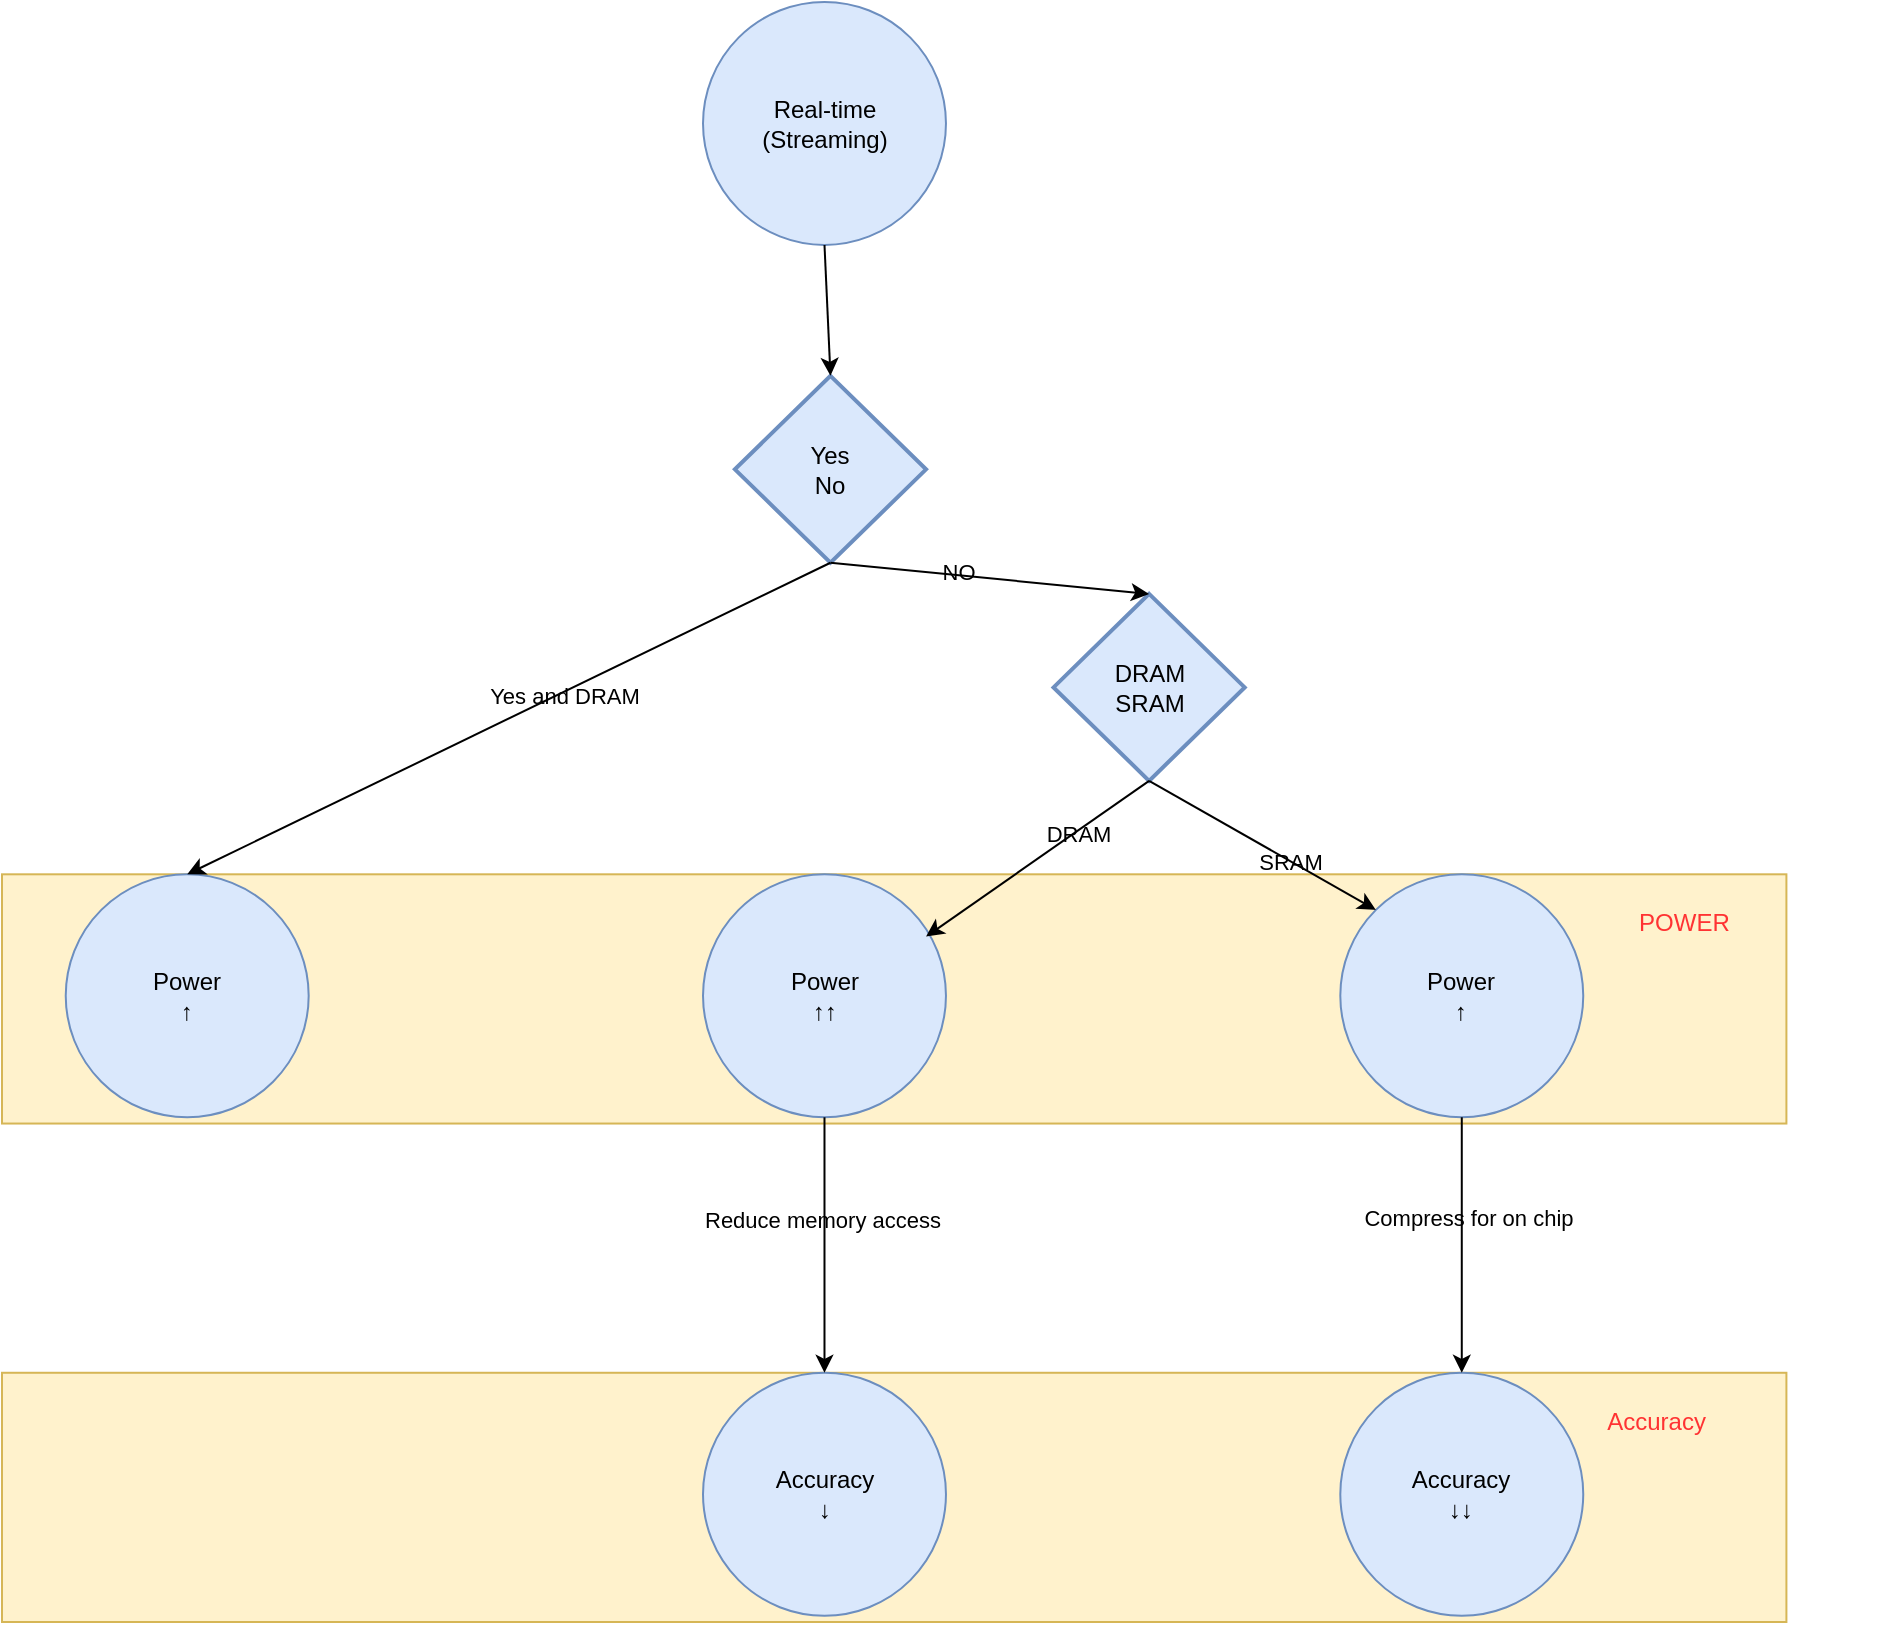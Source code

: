 <mxfile version="20.3.7" type="github">
  <diagram name="Page-1" id="74e2e168-ea6b-b213-b513-2b3c1d86103e">
    <mxGraphModel dx="1673" dy="831" grid="1" gridSize="10" guides="1" tooltips="1" connect="1" arrows="1" fold="1" page="1" pageScale="1" pageWidth="1100" pageHeight="850" background="none" math="0" shadow="0">
      <root>
        <mxCell id="0" />
        <mxCell id="1" parent="0" />
        <mxCell id="XfpYDpdXQri-Tg0kvGUm-34" value="" style="group" vertex="1" connectable="0" parent="1">
          <mxGeometry x="120" y="40" width="940" height="810" as="geometry" />
        </mxCell>
        <mxCell id="XfpYDpdXQri-Tg0kvGUm-32" value="" style="rounded=0;whiteSpace=wrap;html=1;labelBackgroundColor=none;fillColor=#fff2cc;strokeColor=#d6b656;" vertex="1" parent="XfpYDpdXQri-Tg0kvGUm-34">
          <mxGeometry y="685.385" width="892.203" height="124.615" as="geometry" />
        </mxCell>
        <mxCell id="XfpYDpdXQri-Tg0kvGUm-33" value="Accuracy" style="text;strokeColor=none;fillColor=none;align=left;verticalAlign=middle;spacingLeft=4;spacingRight=4;overflow=hidden;points=[[0,0.5],[1,0.5]];portConstraint=eastwest;rotatable=0;labelBackgroundColor=none;fontColor=#FF3333;" vertex="1" parent="XfpYDpdXQri-Tg0kvGUm-34">
          <mxGeometry x="796.61" y="685.385" width="127.458" height="46.731" as="geometry" />
        </mxCell>
        <mxCell id="XfpYDpdXQri-Tg0kvGUm-30" value="" style="rounded=0;whiteSpace=wrap;html=1;labelBackgroundColor=none;fillColor=#fff2cc;strokeColor=#d6b656;" vertex="1" parent="XfpYDpdXQri-Tg0kvGUm-34">
          <mxGeometry y="436.154" width="892.203" height="124.615" as="geometry" />
        </mxCell>
        <mxCell id="XfpYDpdXQri-Tg0kvGUm-1" value="Real-time&lt;br&gt;(Streaming)" style="ellipse;whiteSpace=wrap;html=1;aspect=fixed;labelBackgroundColor=none;fillColor=#dae8fc;strokeColor=#6c8ebf;" vertex="1" parent="XfpYDpdXQri-Tg0kvGUm-34">
          <mxGeometry x="350.508" width="121.477" height="121.477" as="geometry" />
        </mxCell>
        <mxCell id="XfpYDpdXQri-Tg0kvGUm-2" value="Power &lt;br&gt;↑↑" style="ellipse;whiteSpace=wrap;html=1;aspect=fixed;labelBackgroundColor=none;fillColor=#dae8fc;strokeColor=#6c8ebf;" vertex="1" parent="XfpYDpdXQri-Tg0kvGUm-34">
          <mxGeometry x="350.508" y="436.154" width="121.477" height="121.477" as="geometry" />
        </mxCell>
        <mxCell id="XfpYDpdXQri-Tg0kvGUm-3" value="Accuracy &lt;br&gt;↓↓" style="ellipse;whiteSpace=wrap;html=1;aspect=fixed;labelBackgroundColor=none;fillColor=#dae8fc;strokeColor=#6c8ebf;" vertex="1" parent="XfpYDpdXQri-Tg0kvGUm-34">
          <mxGeometry x="669.153" y="685.385" width="121.477" height="121.477" as="geometry" />
        </mxCell>
        <mxCell id="XfpYDpdXQri-Tg0kvGUm-8" value="Power &lt;br&gt;↑" style="ellipse;whiteSpace=wrap;html=1;aspect=fixed;labelBackgroundColor=none;fillColor=#dae8fc;strokeColor=#6c8ebf;" vertex="1" parent="XfpYDpdXQri-Tg0kvGUm-34">
          <mxGeometry x="669.153" y="436.154" width="121.477" height="121.477" as="geometry" />
        </mxCell>
        <mxCell id="XfpYDpdXQri-Tg0kvGUm-9" value="Power &lt;br&gt;↑" style="ellipse;whiteSpace=wrap;html=1;aspect=fixed;labelBackgroundColor=none;fillColor=#dae8fc;strokeColor=#6c8ebf;" vertex="1" parent="XfpYDpdXQri-Tg0kvGUm-34">
          <mxGeometry x="31.864" y="436.154" width="121.477" height="121.477" as="geometry" />
        </mxCell>
        <mxCell id="XfpYDpdXQri-Tg0kvGUm-10" value="Accuracy &lt;br&gt;↓" style="ellipse;whiteSpace=wrap;html=1;aspect=fixed;labelBackgroundColor=none;fillColor=#dae8fc;strokeColor=#6c8ebf;" vertex="1" parent="XfpYDpdXQri-Tg0kvGUm-34">
          <mxGeometry x="350.508" y="685.385" width="121.477" height="121.477" as="geometry" />
        </mxCell>
        <mxCell id="XfpYDpdXQri-Tg0kvGUm-12" value="Yes&lt;br&gt;No" style="strokeWidth=2;html=1;shape=mxgraph.flowchart.decision;whiteSpace=wrap;labelBackgroundColor=none;fillColor=#dae8fc;strokeColor=#6c8ebf;" vertex="1" parent="XfpYDpdXQri-Tg0kvGUm-34">
          <mxGeometry x="366.441" y="186.923" width="95.593" height="93.462" as="geometry" />
        </mxCell>
        <mxCell id="XfpYDpdXQri-Tg0kvGUm-13" value="DRAM&lt;br&gt;SRAM" style="strokeWidth=2;html=1;shape=mxgraph.flowchart.decision;whiteSpace=wrap;labelBackgroundColor=none;fillColor=#dae8fc;strokeColor=#6c8ebf;" vertex="1" parent="XfpYDpdXQri-Tg0kvGUm-34">
          <mxGeometry x="525.763" y="295.962" width="95.593" height="93.462" as="geometry" />
        </mxCell>
        <mxCell id="XfpYDpdXQri-Tg0kvGUm-15" value="" style="endArrow=classic;html=1;rounded=0;entryX=0.5;entryY=0;entryDx=0;entryDy=0;exitX=0.5;exitY=1;exitDx=0;exitDy=0;exitPerimeter=0;labelBackgroundColor=none;" edge="1" parent="XfpYDpdXQri-Tg0kvGUm-34" source="XfpYDpdXQri-Tg0kvGUm-12" target="XfpYDpdXQri-Tg0kvGUm-9">
          <mxGeometry width="50" height="50" relative="1" as="geometry">
            <mxPoint x="334.576" y="295.962" as="sourcePoint" />
            <mxPoint x="589.492" y="436.154" as="targetPoint" />
          </mxGeometry>
        </mxCell>
        <mxCell id="XfpYDpdXQri-Tg0kvGUm-22" value="Yes and DRAM" style="edgeLabel;html=1;align=center;verticalAlign=middle;resizable=0;points=[];labelBackgroundColor=none;" vertex="1" connectable="0" parent="XfpYDpdXQri-Tg0kvGUm-15">
          <mxGeometry x="-0.165" y="2" relative="1" as="geometry">
            <mxPoint as="offset" />
          </mxGeometry>
        </mxCell>
        <mxCell id="XfpYDpdXQri-Tg0kvGUm-16" value="" style="endArrow=classic;html=1;rounded=0;exitX=0.5;exitY=1;exitDx=0;exitDy=0;exitPerimeter=0;entryX=0.5;entryY=0;entryDx=0;entryDy=0;entryPerimeter=0;labelBackgroundColor=none;" edge="1" parent="XfpYDpdXQri-Tg0kvGUm-34" source="XfpYDpdXQri-Tg0kvGUm-12" target="XfpYDpdXQri-Tg0kvGUm-13">
          <mxGeometry width="50" height="50" relative="1" as="geometry">
            <mxPoint x="366.441" y="420.577" as="sourcePoint" />
            <mxPoint x="446.102" y="342.692" as="targetPoint" />
          </mxGeometry>
        </mxCell>
        <mxCell id="XfpYDpdXQri-Tg0kvGUm-23" value="NO" style="edgeLabel;html=1;align=center;verticalAlign=middle;resizable=0;points=[];labelBackgroundColor=none;" vertex="1" connectable="0" parent="XfpYDpdXQri-Tg0kvGUm-16">
          <mxGeometry x="-0.204" y="2" relative="1" as="geometry">
            <mxPoint as="offset" />
          </mxGeometry>
        </mxCell>
        <mxCell id="XfpYDpdXQri-Tg0kvGUm-17" value="" style="endArrow=classic;html=1;rounded=0;exitX=0.5;exitY=1;exitDx=0;exitDy=0;exitPerimeter=0;labelBackgroundColor=none;" edge="1" parent="XfpYDpdXQri-Tg0kvGUm-34" source="XfpYDpdXQri-Tg0kvGUm-13">
          <mxGeometry width="50" height="50" relative="1" as="geometry">
            <mxPoint x="509.831" y="514.038" as="sourcePoint" />
            <mxPoint x="462.034" y="467.308" as="targetPoint" />
          </mxGeometry>
        </mxCell>
        <mxCell id="XfpYDpdXQri-Tg0kvGUm-24" value="DRAM" style="edgeLabel;html=1;align=center;verticalAlign=middle;resizable=0;points=[];labelBackgroundColor=none;" vertex="1" connectable="0" parent="XfpYDpdXQri-Tg0kvGUm-17">
          <mxGeometry x="-0.344" y="1" relative="1" as="geometry">
            <mxPoint as="offset" />
          </mxGeometry>
        </mxCell>
        <mxCell id="XfpYDpdXQri-Tg0kvGUm-18" value="" style="endArrow=classic;html=1;rounded=0;exitX=0.5;exitY=1;exitDx=0;exitDy=0;exitPerimeter=0;entryX=0;entryY=0;entryDx=0;entryDy=0;labelBackgroundColor=none;" edge="1" parent="XfpYDpdXQri-Tg0kvGUm-34" source="XfpYDpdXQri-Tg0kvGUm-13" target="XfpYDpdXQri-Tg0kvGUm-8">
          <mxGeometry width="50" height="50" relative="1" as="geometry">
            <mxPoint x="509.831" y="514.038" as="sourcePoint" />
            <mxPoint x="589.492" y="436.154" as="targetPoint" />
          </mxGeometry>
        </mxCell>
        <mxCell id="XfpYDpdXQri-Tg0kvGUm-25" value="SRAM" style="edgeLabel;html=1;align=center;verticalAlign=middle;resizable=0;points=[];labelBackgroundColor=none;" vertex="1" connectable="0" parent="XfpYDpdXQri-Tg0kvGUm-18">
          <mxGeometry x="0.238" relative="1" as="geometry">
            <mxPoint as="offset" />
          </mxGeometry>
        </mxCell>
        <mxCell id="XfpYDpdXQri-Tg0kvGUm-19" value="" style="endArrow=classic;html=1;rounded=0;entryX=0.5;entryY=0;entryDx=0;entryDy=0;exitX=0.5;exitY=1;exitDx=0;exitDy=0;labelBackgroundColor=none;" edge="1" parent="XfpYDpdXQri-Tg0kvGUm-34" source="XfpYDpdXQri-Tg0kvGUm-2" target="XfpYDpdXQri-Tg0kvGUm-10">
          <mxGeometry width="50" height="50" relative="1" as="geometry">
            <mxPoint x="462.034" y="591.923" as="sourcePoint" />
            <mxPoint x="589.492" y="436.154" as="targetPoint" />
          </mxGeometry>
        </mxCell>
        <mxCell id="XfpYDpdXQri-Tg0kvGUm-27" value="Reduce memory access" style="edgeLabel;html=1;align=center;verticalAlign=middle;resizable=0;points=[];labelBackgroundColor=none;" vertex="1" connectable="0" parent="XfpYDpdXQri-Tg0kvGUm-19">
          <mxGeometry x="-0.198" y="-1" relative="1" as="geometry">
            <mxPoint as="offset" />
          </mxGeometry>
        </mxCell>
        <mxCell id="XfpYDpdXQri-Tg0kvGUm-20" value="" style="endArrow=classic;html=1;rounded=0;exitX=0.5;exitY=1;exitDx=0;exitDy=0;entryX=0.5;entryY=0;entryDx=0;entryDy=0;labelBackgroundColor=none;" edge="1" parent="XfpYDpdXQri-Tg0kvGUm-34" source="XfpYDpdXQri-Tg0kvGUm-8" target="XfpYDpdXQri-Tg0kvGUm-3">
          <mxGeometry width="50" height="50" relative="1" as="geometry">
            <mxPoint x="509.831" y="514.038" as="sourcePoint" />
            <mxPoint x="589.492" y="700.962" as="targetPoint" />
          </mxGeometry>
        </mxCell>
        <mxCell id="XfpYDpdXQri-Tg0kvGUm-26" value="Compress for on chip" style="edgeLabel;html=1;align=center;verticalAlign=middle;resizable=0;points=[];labelBackgroundColor=none;" vertex="1" connectable="0" parent="XfpYDpdXQri-Tg0kvGUm-20">
          <mxGeometry x="-0.219" y="3" relative="1" as="geometry">
            <mxPoint as="offset" />
          </mxGeometry>
        </mxCell>
        <mxCell id="XfpYDpdXQri-Tg0kvGUm-28" value="" style="endArrow=classic;html=1;rounded=0;exitX=0.5;exitY=1;exitDx=0;exitDy=0;entryX=0.5;entryY=0;entryDx=0;entryDy=0;entryPerimeter=0;labelBackgroundColor=none;" edge="1" parent="XfpYDpdXQri-Tg0kvGUm-34" source="XfpYDpdXQri-Tg0kvGUm-1" target="XfpYDpdXQri-Tg0kvGUm-12">
          <mxGeometry width="50" height="50" relative="1" as="geometry">
            <mxPoint x="509.831" y="514.038" as="sourcePoint" />
            <mxPoint x="589.492" y="436.154" as="targetPoint" />
          </mxGeometry>
        </mxCell>
        <mxCell id="XfpYDpdXQri-Tg0kvGUm-31" value="POWER" style="text;strokeColor=none;fillColor=none;align=left;verticalAlign=middle;spacingLeft=4;spacingRight=4;overflow=hidden;points=[[0,0.5],[1,0.5]];portConstraint=eastwest;rotatable=0;labelBackgroundColor=none;fontColor=#FF3333;" vertex="1" parent="XfpYDpdXQri-Tg0kvGUm-34">
          <mxGeometry x="812.542" y="436.154" width="127.458" height="46.731" as="geometry" />
        </mxCell>
      </root>
    </mxGraphModel>
  </diagram>
</mxfile>
